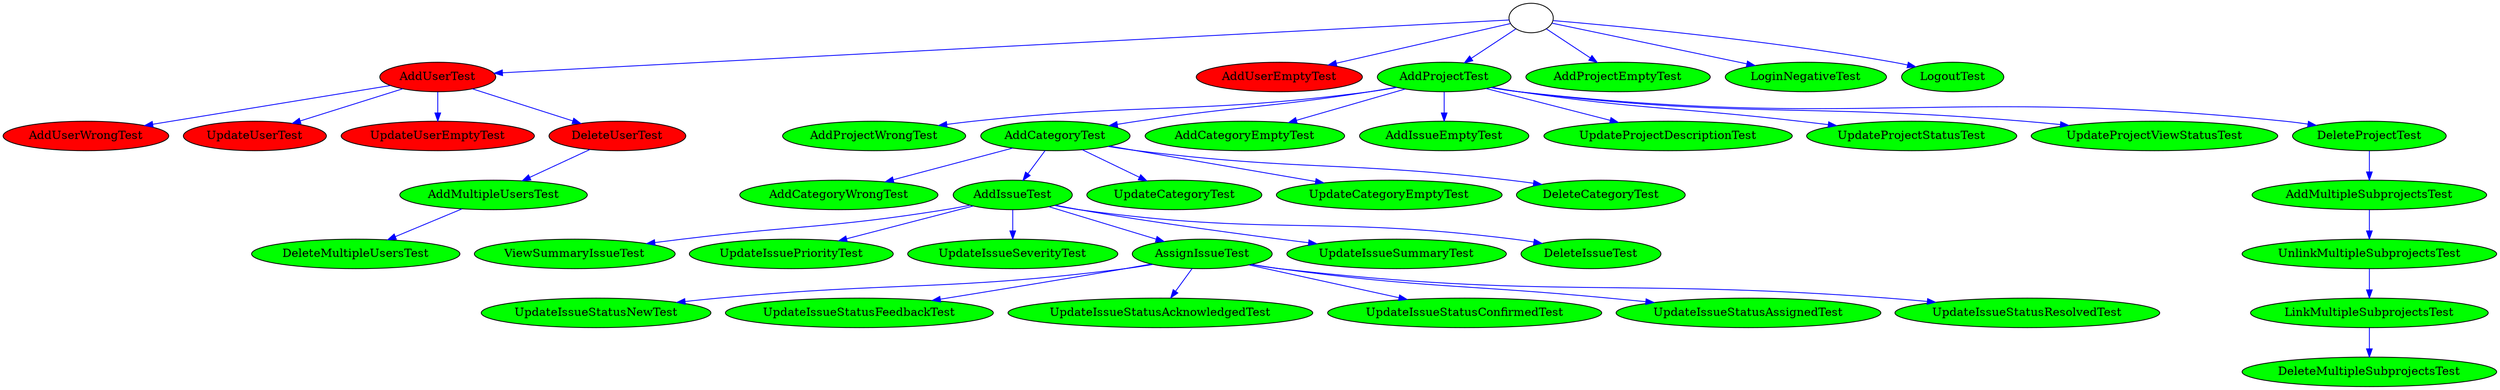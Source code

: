 strict digraph G {
root_925284253 [ label="" color = "black" ];
AddUserTest_1500687265 [ label="AddUserTest"fillcolor="red" style="filled" fontcolor="black" ];
AddUserEmptyTest_816631564 [ label="AddUserEmptyTest"fillcolor="red" style="filled" fontcolor="black" ];
AddProjectTest_1197388394 [ label="AddProjectTest"fillcolor="green" style="filled" fontcolor="black" ];
AddProjectEmptyTest_1438232987 [ label="AddProjectEmptyTest"fillcolor="green" style="filled" fontcolor="black" ];
LoginNegativeTest_308330286 [ label="LoginNegativeTest"fillcolor="green" style="filled" fontcolor="black" ];
LogoutTest_995209981 [ label="LogoutTest"fillcolor="green" style="filled" fontcolor="black" ];
AddUserWrongTest_508251021 [ label="AddUserWrongTest"fillcolor="red" style="filled" fontcolor="black" ];
UpdateUserTest_981193868 [ label="UpdateUserTest"fillcolor="red" style="filled" fontcolor="black" ];
UpdateUserEmptyTest_1166141968 [ label="UpdateUserEmptyTest"fillcolor="red" style="filled" fontcolor="black" ];
DeleteUserTest_744025993 [ label="DeleteUserTest"fillcolor="red" style="filled" fontcolor="black" ];
AddProjectWrongTest_1433151315 [ label="AddProjectWrongTest"fillcolor="green" style="filled" fontcolor="black" ];
AddCategoryTest_470310101 [ label="AddCategoryTest"fillcolor="green" style="filled" fontcolor="black" ];
AddCategoryEmptyTest_1262576930 [ label="AddCategoryEmptyTest"fillcolor="green" style="filled" fontcolor="black" ];
AddIssueEmptyTest_1483970681 [ label="AddIssueEmptyTest"fillcolor="green" style="filled" fontcolor="black" ];
UpdateProjectDescriptionTest_781508690 [ label="UpdateProjectDescriptionTest"fillcolor="green" style="filled" fontcolor="black" ];
UpdateProjectStatusTest_231020039 [ label="UpdateProjectStatusTest"fillcolor="green" style="filled" fontcolor="black" ];
UpdateProjectViewStatusTest_348409195 [ label="UpdateProjectViewStatusTest"fillcolor="green" style="filled" fontcolor="black" ];
DeleteProjectTest_880121547 [ label="DeleteProjectTest"fillcolor="green" style="filled" fontcolor="black" ];
AddMultipleUsersTest_1192431023 [ label="AddMultipleUsersTest"fillcolor="green" style="filled" fontcolor="black" ];
AddCategoryWrongTest_1582092338 [ label="AddCategoryWrongTest"fillcolor="green" style="filled" fontcolor="black" ];
AddIssueTest_1555695894 [ label="AddIssueTest"fillcolor="green" style="filled" fontcolor="black" ];
UpdateCategoryTest_623532021 [ label="UpdateCategoryTest"fillcolor="green" style="filled" fontcolor="black" ];
UpdateCategoryEmptyTest_1041529773 [ label="UpdateCategoryEmptyTest"fillcolor="green" style="filled" fontcolor="black" ];
DeleteCategoryTest_1414492627 [ label="DeleteCategoryTest"fillcolor="green" style="filled" fontcolor="black" ];
AddMultipleSubprojectsTest_1152141601 [ label="AddMultipleSubprojectsTest"fillcolor="green" style="filled" fontcolor="black" ];
DeleteMultipleUsersTest_735374742 [ label="DeleteMultipleUsersTest"fillcolor="green" style="filled" fontcolor="black" ];
ViewSummaryIssueTest_988890860 [ label="ViewSummaryIssueTest"fillcolor="green" style="filled" fontcolor="black" ];
UpdateIssuePriorityTest_196758319 [ label="UpdateIssuePriorityTest"fillcolor="green" style="filled" fontcolor="black" ];
UpdateIssueSeverityTest_667074023 [ label="UpdateIssueSeverityTest"fillcolor="green" style="filled" fontcolor="black" ];
AssignIssueTest_767919175 [ label="AssignIssueTest"fillcolor="green" style="filled" fontcolor="black" ];
UpdateIssueSummaryTest_27528311 [ label="UpdateIssueSummaryTest"fillcolor="green" style="filled" fontcolor="black" ];
DeleteIssueTest_1531284392 [ label="DeleteIssueTest"fillcolor="green" style="filled" fontcolor="black" ];
UnlinkMultipleSubprojectsTest_388451804 [ label="UnlinkMultipleSubprojectsTest"fillcolor="green" style="filled" fontcolor="black" ];
UpdateIssueStatusNewTest_703418536 [ label="UpdateIssueStatusNewTest"fillcolor="green" style="filled" fontcolor="black" ];
UpdateIssueStatusFeedbackTest_1793659792 [ label="UpdateIssueStatusFeedbackTest"fillcolor="green" style="filled" fontcolor="black" ];
UpdateIssueStatusAcknowledgedTest_1592724718 [ label="UpdateIssueStatusAcknowledgedTest"fillcolor="green" style="filled" fontcolor="black" ];
UpdateIssueStatusConfirmedTest_1093865212 [ label="UpdateIssueStatusConfirmedTest"fillcolor="green" style="filled" fontcolor="black" ];
UpdateIssueStatusAssignedTest_897217622 [ label="UpdateIssueStatusAssignedTest"fillcolor="green" style="filled" fontcolor="black" ];
UpdateIssueStatusResolvedTest_251222815 [ label="UpdateIssueStatusResolvedTest"fillcolor="green" style="filled" fontcolor="black" ];
LinkMultipleSubprojectsTest_663506751 [ label="LinkMultipleSubprojectsTest"fillcolor="green" style="filled" fontcolor="black" ];
DeleteMultipleSubprojectsTest_340019224 [ label="DeleteMultipleSubprojectsTest"fillcolor="green" style="filled" fontcolor="black" ];
  root_925284253 -> AddUserTest_1500687265 [ label="" color="blue" ];
  root_925284253 -> AddUserEmptyTest_816631564 [ label="" color="blue" ];
  root_925284253 -> AddProjectTest_1197388394 [ label="" color="blue" ];
  root_925284253 -> AddProjectEmptyTest_1438232987 [ label="" color="blue" ];
  root_925284253 -> LoginNegativeTest_308330286 [ label="" color="blue" ];
  root_925284253 -> LogoutTest_995209981 [ label="" color="blue" ];
  AddUserTest_1500687265 -> AddUserWrongTest_508251021 [ label="" color="blue" ];
  AddUserTest_1500687265 -> UpdateUserTest_981193868 [ label="" color="blue" ];
  AddUserTest_1500687265 -> UpdateUserEmptyTest_1166141968 [ label="" color="blue" ];
  AddUserTest_1500687265 -> DeleteUserTest_744025993 [ label="" color="blue" ];
  AddProjectTest_1197388394 -> AddProjectWrongTest_1433151315 [ label="" color="blue" ];
  AddProjectTest_1197388394 -> AddCategoryTest_470310101 [ label="" color="blue" ];
  AddProjectTest_1197388394 -> AddCategoryEmptyTest_1262576930 [ label="" color="blue" ];
  AddProjectTest_1197388394 -> AddIssueEmptyTest_1483970681 [ label="" color="blue" ];
  AddProjectTest_1197388394 -> UpdateProjectDescriptionTest_781508690 [ label="" color="blue" ];
  AddProjectTest_1197388394 -> UpdateProjectStatusTest_231020039 [ label="" color="blue" ];
  AddProjectTest_1197388394 -> UpdateProjectViewStatusTest_348409195 [ label="" color="blue" ];
  AddProjectTest_1197388394 -> DeleteProjectTest_880121547 [ label="" color="blue" ];
  DeleteUserTest_744025993 -> AddMultipleUsersTest_1192431023 [ label="" color="blue" ];
  AddCategoryTest_470310101 -> AddCategoryWrongTest_1582092338 [ label="" color="blue" ];
  AddCategoryTest_470310101 -> AddIssueTest_1555695894 [ label="" color="blue" ];
  AddCategoryTest_470310101 -> UpdateCategoryTest_623532021 [ label="" color="blue" ];
  AddCategoryTest_470310101 -> UpdateCategoryEmptyTest_1041529773 [ label="" color="blue" ];
  AddCategoryTest_470310101 -> DeleteCategoryTest_1414492627 [ label="" color="blue" ];
  DeleteProjectTest_880121547 -> AddMultipleSubprojectsTest_1152141601 [ label="" color="blue" ];
  AddMultipleUsersTest_1192431023 -> DeleteMultipleUsersTest_735374742 [ label="" color="blue" ];
  AddIssueTest_1555695894 -> ViewSummaryIssueTest_988890860 [ label="" color="blue" ];
  AddIssueTest_1555695894 -> UpdateIssuePriorityTest_196758319 [ label="" color="blue" ];
  AddIssueTest_1555695894 -> UpdateIssueSeverityTest_667074023 [ label="" color="blue" ];
  AddIssueTest_1555695894 -> AssignIssueTest_767919175 [ label="" color="blue" ];
  AddIssueTest_1555695894 -> UpdateIssueSummaryTest_27528311 [ label="" color="blue" ];
  AddIssueTest_1555695894 -> DeleteIssueTest_1531284392 [ label="" color="blue" ];
  AddMultipleSubprojectsTest_1152141601 -> UnlinkMultipleSubprojectsTest_388451804 [ label="" color="blue" ];
  AssignIssueTest_767919175 -> UpdateIssueStatusNewTest_703418536 [ label="" color="blue" ];
  AssignIssueTest_767919175 -> UpdateIssueStatusFeedbackTest_1793659792 [ label="" color="blue" ];
  AssignIssueTest_767919175 -> UpdateIssueStatusAcknowledgedTest_1592724718 [ label="" color="blue" ];
  AssignIssueTest_767919175 -> UpdateIssueStatusConfirmedTest_1093865212 [ label="" color="blue" ];
  AssignIssueTest_767919175 -> UpdateIssueStatusAssignedTest_897217622 [ label="" color="blue" ];
  AssignIssueTest_767919175 -> UpdateIssueStatusResolvedTest_251222815 [ label="" color="blue" ];
  UnlinkMultipleSubprojectsTest_388451804 -> LinkMultipleSubprojectsTest_663506751 [ label="" color="blue" ];
  LinkMultipleSubprojectsTest_663506751 -> DeleteMultipleSubprojectsTest_340019224 [ label="" color="blue" ];
}
